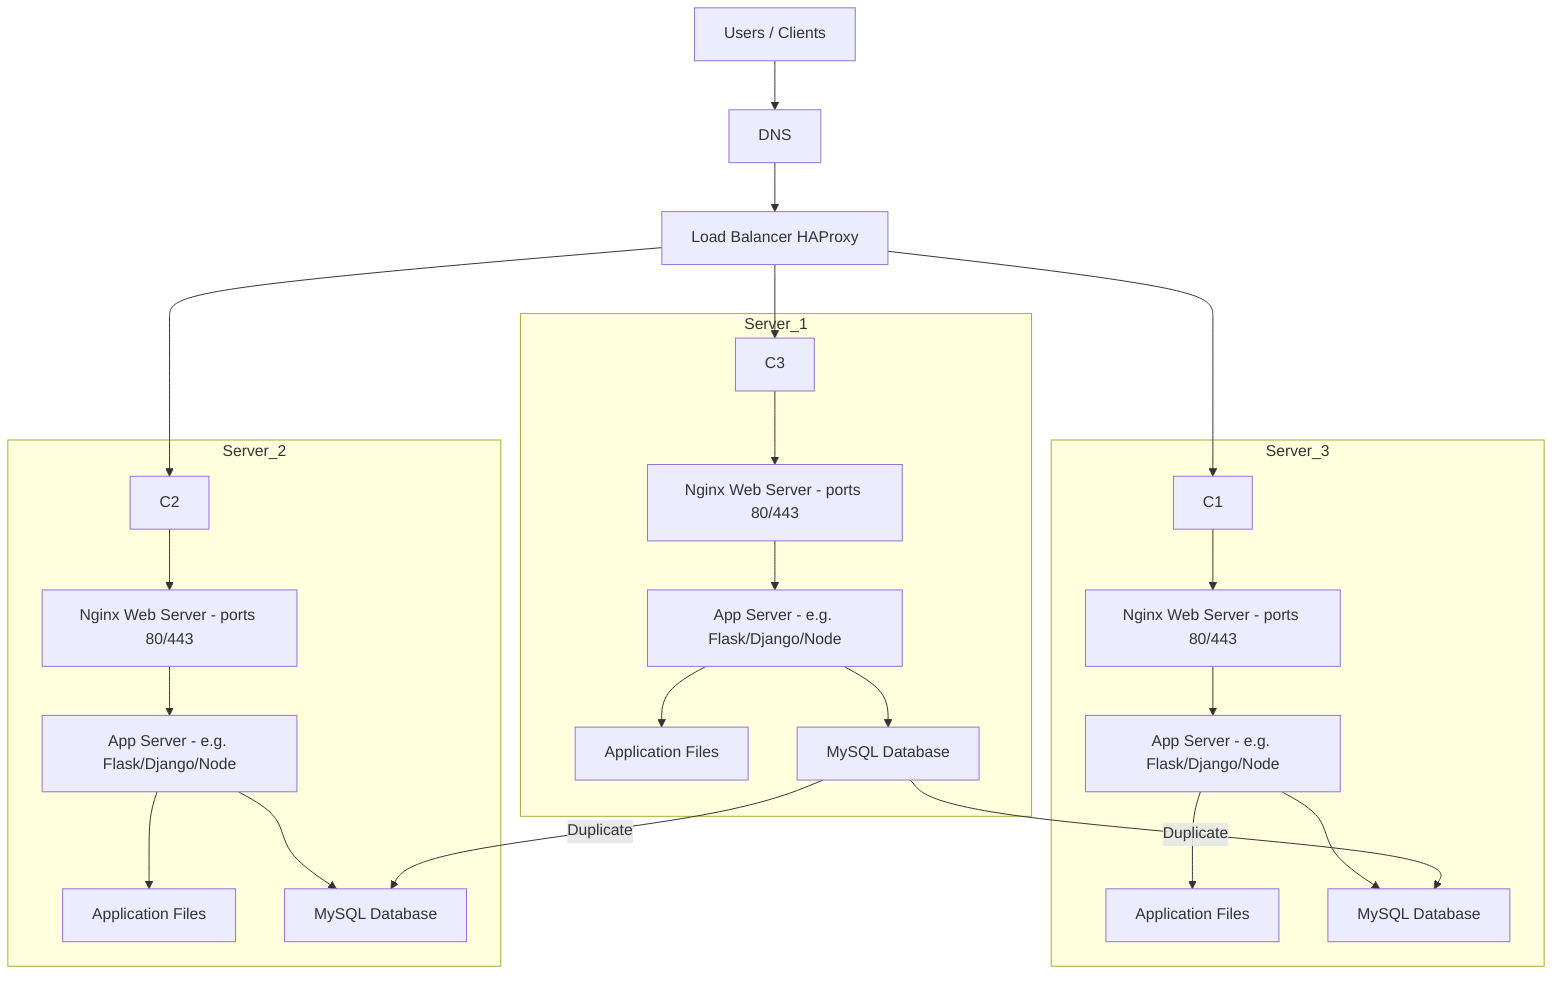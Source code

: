 ---
config:
  layout: dagre
---
flowchart TD
    subgraph Server_3
        C1 --> D1[Nginx Web Server - ports 80/443]
        D1 --> E1[App Server - e.g. Flask/Django/Node]
        E1 --> F1[Application Files]
        E1 --> G1[MySQL Database]
    end

    subgraph Server_2
        C2 --> D2[Nginx Web Server - ports 80/443]
        D2 --> E2[App Server - e.g. Flask/Django/Node]
        E2 --> F2[Application Files]
        E2 --> G2[MySQL Database]
    end

    subgraph Server_1
        C3 --> D3[Nginx Web Server - ports 80/443]
        D3 --> E3[App Server - e.g. Flask/Django/Node]
        E3 --> F3[Application Files]
        E3 --> G3[MySQL Database]
    end
    A[Users / Clients] --> B[DNS]
    B[DNS] --> C[Load Balancer HAProxy]
    C --> C1
    C --> C2
    C --> C3
    G3 -->|Duplicate| G2 & G1